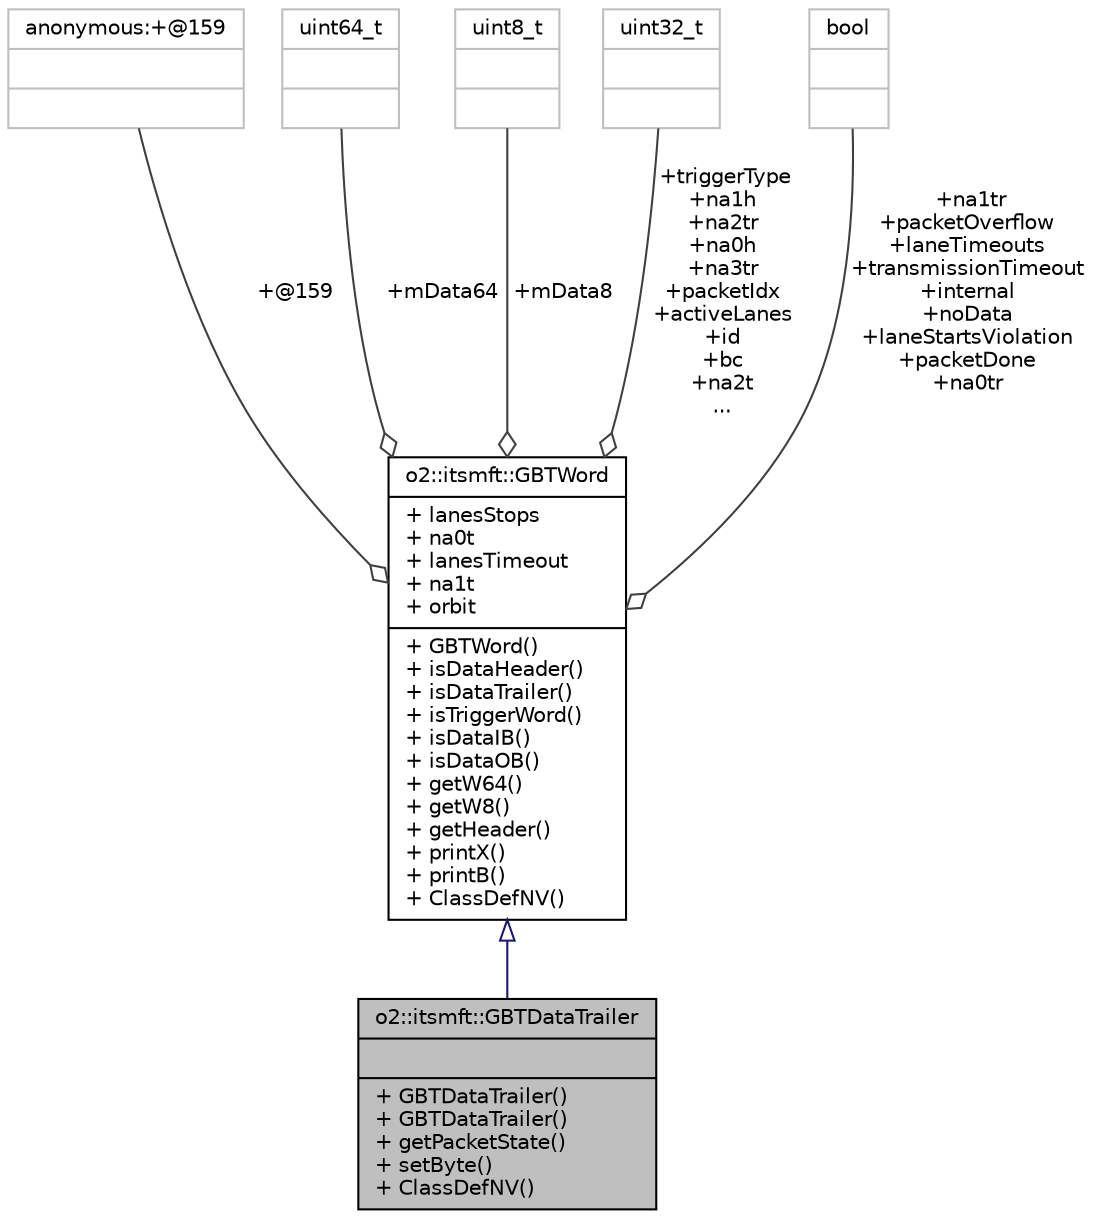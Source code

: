 digraph "o2::itsmft::GBTDataTrailer"
{
 // INTERACTIVE_SVG=YES
  bgcolor="transparent";
  edge [fontname="Helvetica",fontsize="10",labelfontname="Helvetica",labelfontsize="10"];
  node [fontname="Helvetica",fontsize="10",shape=record];
  Node1 [label="{o2::itsmft::GBTDataTrailer\n||+ GBTDataTrailer()\l+ GBTDataTrailer()\l+ getPacketState()\l+ setByte()\l+ ClassDefNV()\l}",height=0.2,width=0.4,color="black", fillcolor="grey75", style="filled", fontcolor="black"];
  Node2 -> Node1 [dir="back",color="midnightblue",fontsize="10",style="solid",arrowtail="onormal",fontname="Helvetica"];
  Node2 [label="{o2::itsmft::GBTWord\n|+ lanesStops\l+ na0t\l+ lanesTimeout\l+ na1t\l+ orbit\l|+ GBTWord()\l+ isDataHeader()\l+ isDataTrailer()\l+ isTriggerWord()\l+ isDataIB()\l+ isDataOB()\l+ getW64()\l+ getW8()\l+ getHeader()\l+ printX()\l+ printB()\l+ ClassDefNV()\l}",height=0.2,width=0.4,color="black",URL="$d5/d5c/structo2_1_1itsmft_1_1GBTWord.html"];
  Node3 -> Node2 [color="grey25",fontsize="10",style="solid",label=" +@159" ,arrowhead="odiamond",fontname="Helvetica"];
  Node3 [label="{anonymous:+@159\n||}",height=0.2,width=0.4,color="grey75"];
  Node4 -> Node2 [color="grey25",fontsize="10",style="solid",label=" +mData64" ,arrowhead="odiamond",fontname="Helvetica"];
  Node4 [label="{uint64_t\n||}",height=0.2,width=0.4,color="grey75"];
  Node5 -> Node2 [color="grey25",fontsize="10",style="solid",label=" +mData8" ,arrowhead="odiamond",fontname="Helvetica"];
  Node5 [label="{uint8_t\n||}",height=0.2,width=0.4,color="grey75"];
  Node6 -> Node2 [color="grey25",fontsize="10",style="solid",label=" +triggerType\n+na1h\n+na2tr\n+na0h\n+na3tr\n+packetIdx\n+activeLanes\n+id\n+bc\n+na2t\n..." ,arrowhead="odiamond",fontname="Helvetica"];
  Node6 [label="{uint32_t\n||}",height=0.2,width=0.4,color="grey75"];
  Node7 -> Node2 [color="grey25",fontsize="10",style="solid",label=" +na1tr\n+packetOverflow\n+laneTimeouts\n+transmissionTimeout\n+internal\n+noData\n+laneStartsViolation\n+packetDone\n+na0tr" ,arrowhead="odiamond",fontname="Helvetica"];
  Node7 [label="{bool\n||}",height=0.2,width=0.4,color="grey75"];
}
